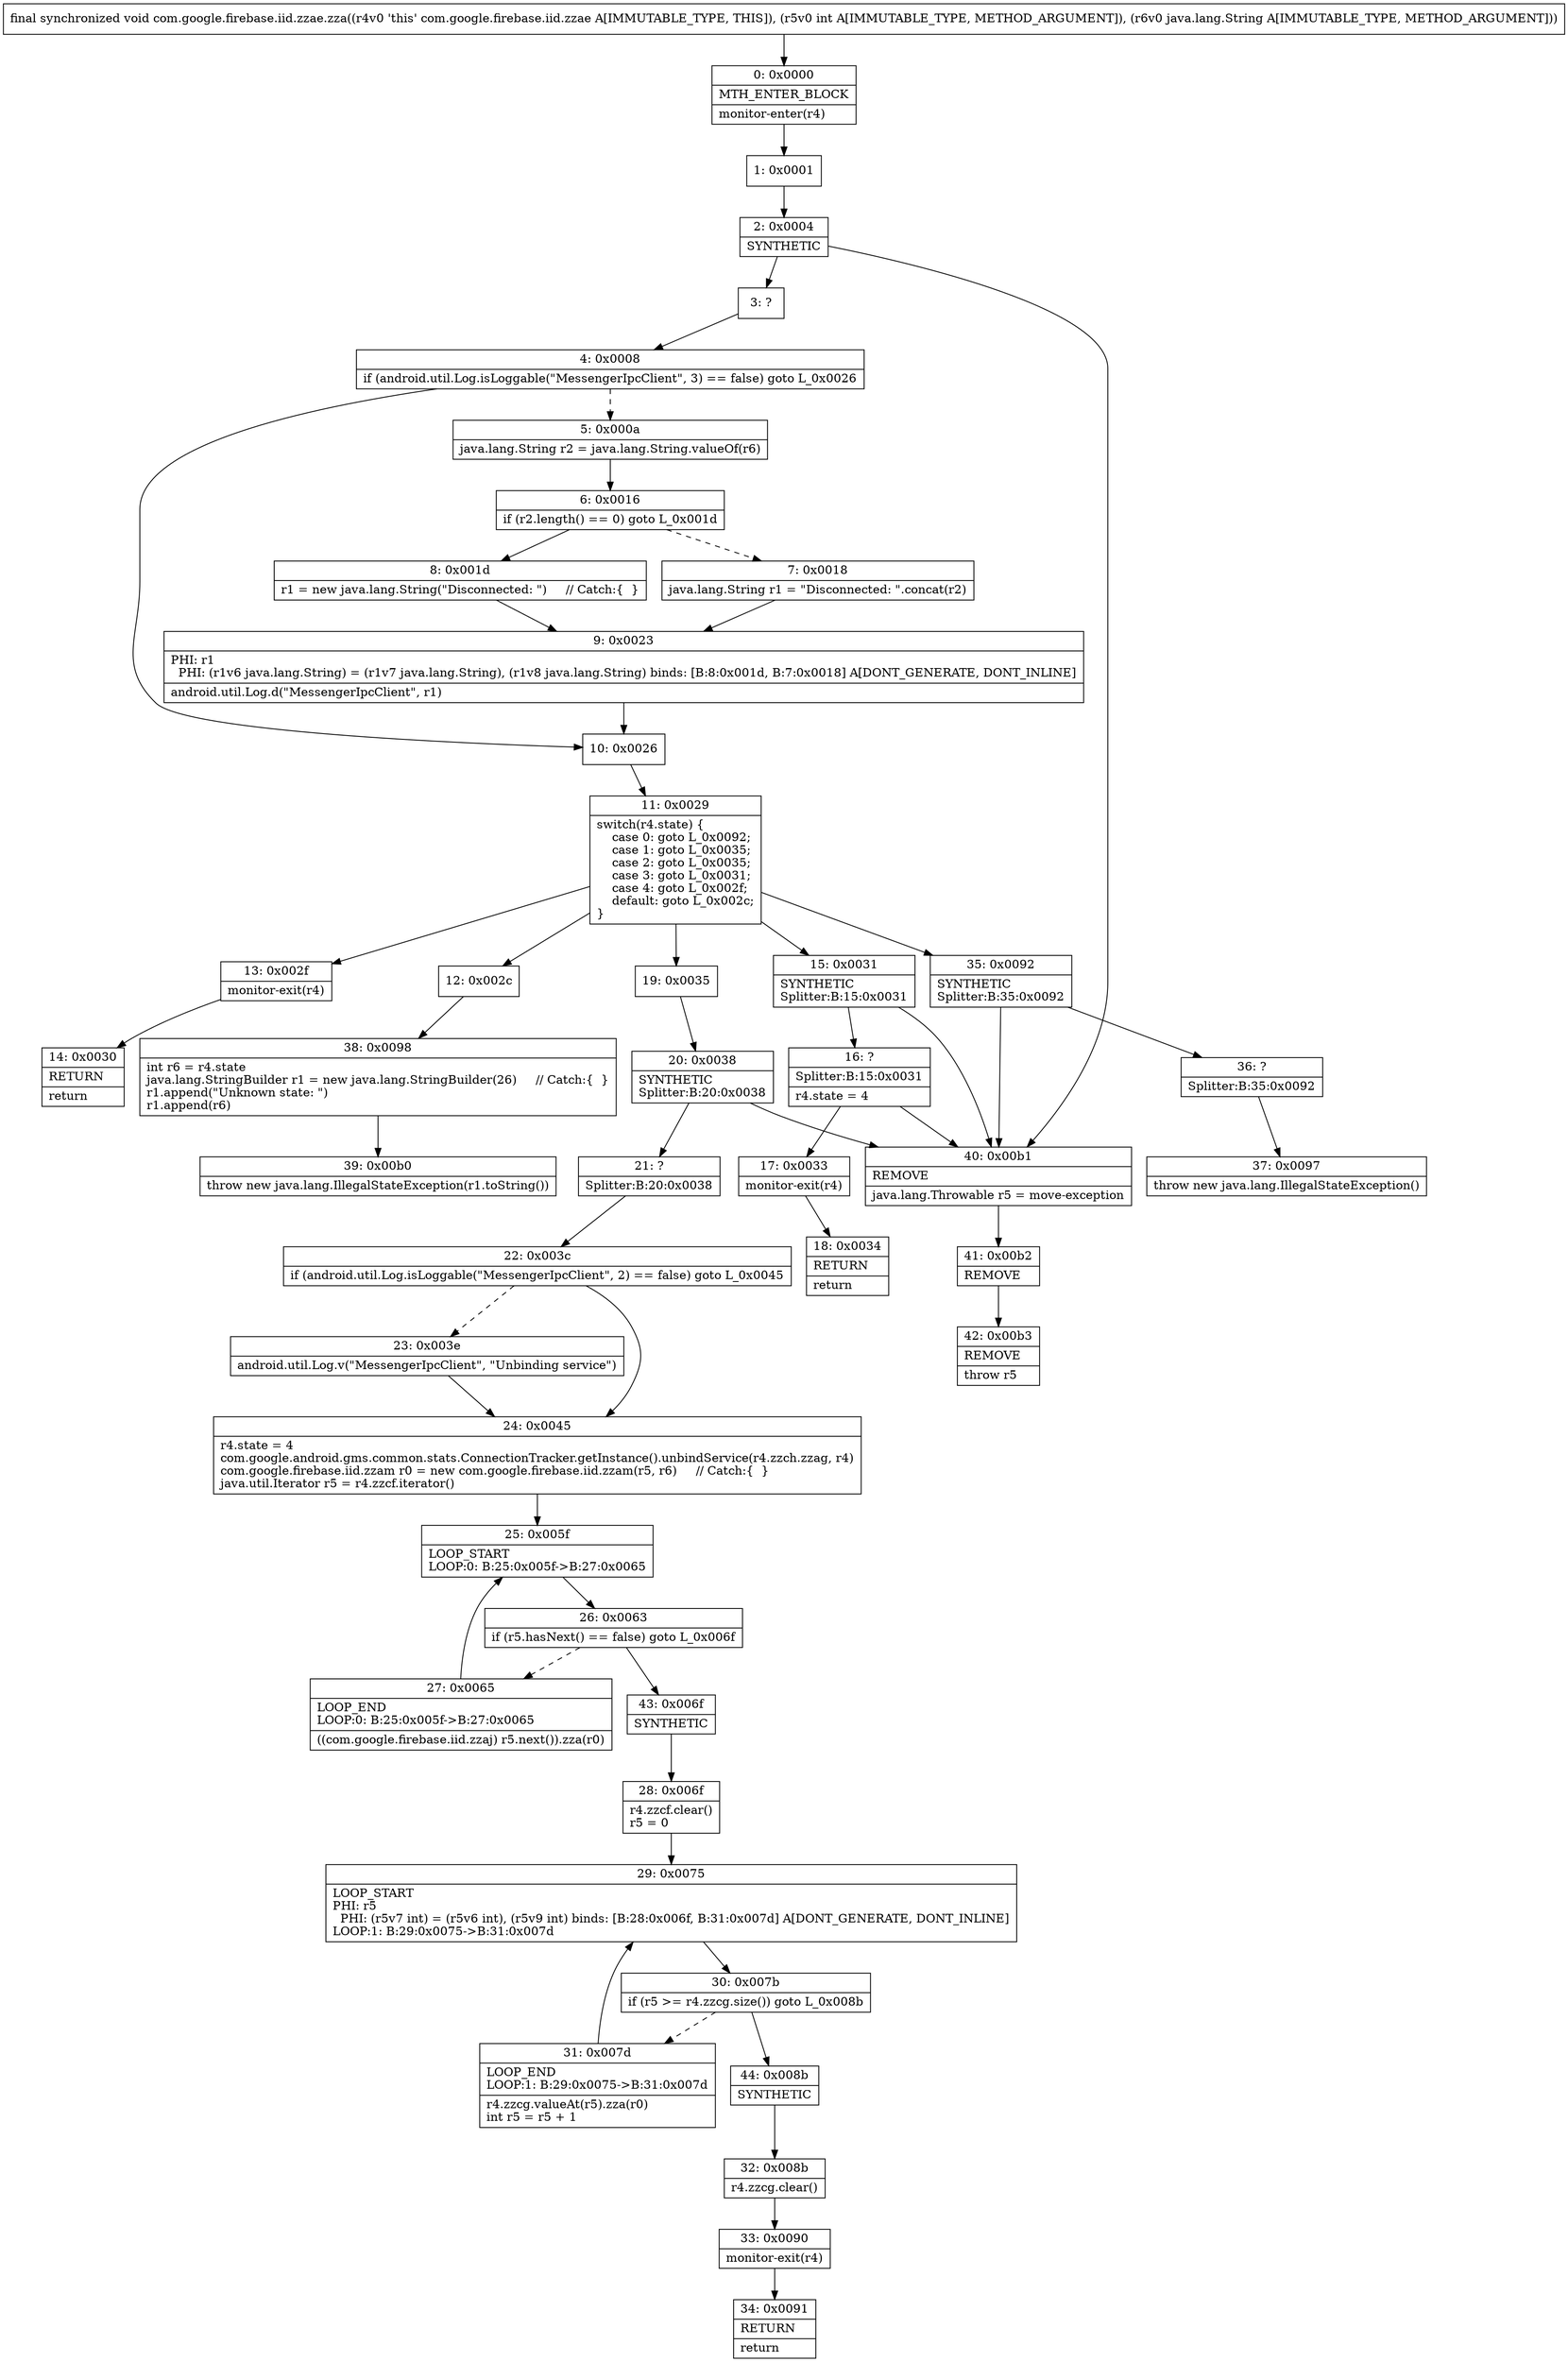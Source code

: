 digraph "CFG forcom.google.firebase.iid.zzae.zza(ILjava\/lang\/String;)V" {
Node_0 [shape=record,label="{0\:\ 0x0000|MTH_ENTER_BLOCK\l|monitor\-enter(r4)\l}"];
Node_1 [shape=record,label="{1\:\ 0x0001}"];
Node_2 [shape=record,label="{2\:\ 0x0004|SYNTHETIC\l}"];
Node_3 [shape=record,label="{3\:\ ?}"];
Node_4 [shape=record,label="{4\:\ 0x0008|if (android.util.Log.isLoggable(\"MessengerIpcClient\", 3) == false) goto L_0x0026\l}"];
Node_5 [shape=record,label="{5\:\ 0x000a|java.lang.String r2 = java.lang.String.valueOf(r6)\l}"];
Node_6 [shape=record,label="{6\:\ 0x0016|if (r2.length() == 0) goto L_0x001d\l}"];
Node_7 [shape=record,label="{7\:\ 0x0018|java.lang.String r1 = \"Disconnected: \".concat(r2)\l}"];
Node_8 [shape=record,label="{8\:\ 0x001d|r1 = new java.lang.String(\"Disconnected: \")     \/\/ Catch:\{  \}\l}"];
Node_9 [shape=record,label="{9\:\ 0x0023|PHI: r1 \l  PHI: (r1v6 java.lang.String) = (r1v7 java.lang.String), (r1v8 java.lang.String) binds: [B:8:0x001d, B:7:0x0018] A[DONT_GENERATE, DONT_INLINE]\l|android.util.Log.d(\"MessengerIpcClient\", r1)\l}"];
Node_10 [shape=record,label="{10\:\ 0x0026}"];
Node_11 [shape=record,label="{11\:\ 0x0029|switch(r4.state) \{\l    case 0: goto L_0x0092;\l    case 1: goto L_0x0035;\l    case 2: goto L_0x0035;\l    case 3: goto L_0x0031;\l    case 4: goto L_0x002f;\l    default: goto L_0x002c;\l\}\l}"];
Node_12 [shape=record,label="{12\:\ 0x002c}"];
Node_13 [shape=record,label="{13\:\ 0x002f|monitor\-exit(r4)\l}"];
Node_14 [shape=record,label="{14\:\ 0x0030|RETURN\l|return\l}"];
Node_15 [shape=record,label="{15\:\ 0x0031|SYNTHETIC\lSplitter:B:15:0x0031\l}"];
Node_16 [shape=record,label="{16\:\ ?|Splitter:B:15:0x0031\l|r4.state = 4\l}"];
Node_17 [shape=record,label="{17\:\ 0x0033|monitor\-exit(r4)\l}"];
Node_18 [shape=record,label="{18\:\ 0x0034|RETURN\l|return\l}"];
Node_19 [shape=record,label="{19\:\ 0x0035}"];
Node_20 [shape=record,label="{20\:\ 0x0038|SYNTHETIC\lSplitter:B:20:0x0038\l}"];
Node_21 [shape=record,label="{21\:\ ?|Splitter:B:20:0x0038\l}"];
Node_22 [shape=record,label="{22\:\ 0x003c|if (android.util.Log.isLoggable(\"MessengerIpcClient\", 2) == false) goto L_0x0045\l}"];
Node_23 [shape=record,label="{23\:\ 0x003e|android.util.Log.v(\"MessengerIpcClient\", \"Unbinding service\")\l}"];
Node_24 [shape=record,label="{24\:\ 0x0045|r4.state = 4\lcom.google.android.gms.common.stats.ConnectionTracker.getInstance().unbindService(r4.zzch.zzag, r4)\lcom.google.firebase.iid.zzam r0 = new com.google.firebase.iid.zzam(r5, r6)     \/\/ Catch:\{  \}\ljava.util.Iterator r5 = r4.zzcf.iterator()\l}"];
Node_25 [shape=record,label="{25\:\ 0x005f|LOOP_START\lLOOP:0: B:25:0x005f\-\>B:27:0x0065\l}"];
Node_26 [shape=record,label="{26\:\ 0x0063|if (r5.hasNext() == false) goto L_0x006f\l}"];
Node_27 [shape=record,label="{27\:\ 0x0065|LOOP_END\lLOOP:0: B:25:0x005f\-\>B:27:0x0065\l|((com.google.firebase.iid.zzaj) r5.next()).zza(r0)\l}"];
Node_28 [shape=record,label="{28\:\ 0x006f|r4.zzcf.clear()\lr5 = 0\l}"];
Node_29 [shape=record,label="{29\:\ 0x0075|LOOP_START\lPHI: r5 \l  PHI: (r5v7 int) = (r5v6 int), (r5v9 int) binds: [B:28:0x006f, B:31:0x007d] A[DONT_GENERATE, DONT_INLINE]\lLOOP:1: B:29:0x0075\-\>B:31:0x007d\l}"];
Node_30 [shape=record,label="{30\:\ 0x007b|if (r5 \>= r4.zzcg.size()) goto L_0x008b\l}"];
Node_31 [shape=record,label="{31\:\ 0x007d|LOOP_END\lLOOP:1: B:29:0x0075\-\>B:31:0x007d\l|r4.zzcg.valueAt(r5).zza(r0)\lint r5 = r5 + 1\l}"];
Node_32 [shape=record,label="{32\:\ 0x008b|r4.zzcg.clear()\l}"];
Node_33 [shape=record,label="{33\:\ 0x0090|monitor\-exit(r4)\l}"];
Node_34 [shape=record,label="{34\:\ 0x0091|RETURN\l|return\l}"];
Node_35 [shape=record,label="{35\:\ 0x0092|SYNTHETIC\lSplitter:B:35:0x0092\l}"];
Node_36 [shape=record,label="{36\:\ ?|Splitter:B:35:0x0092\l}"];
Node_37 [shape=record,label="{37\:\ 0x0097|throw new java.lang.IllegalStateException()\l}"];
Node_38 [shape=record,label="{38\:\ 0x0098|int r6 = r4.state\ljava.lang.StringBuilder r1 = new java.lang.StringBuilder(26)     \/\/ Catch:\{  \}\lr1.append(\"Unknown state: \")\lr1.append(r6)\l}"];
Node_39 [shape=record,label="{39\:\ 0x00b0|throw new java.lang.IllegalStateException(r1.toString())\l}"];
Node_40 [shape=record,label="{40\:\ 0x00b1|REMOVE\l|java.lang.Throwable r5 = move\-exception\l}"];
Node_41 [shape=record,label="{41\:\ 0x00b2|REMOVE\l}"];
Node_42 [shape=record,label="{42\:\ 0x00b3|REMOVE\l|throw r5\l}"];
Node_43 [shape=record,label="{43\:\ 0x006f|SYNTHETIC\l}"];
Node_44 [shape=record,label="{44\:\ 0x008b|SYNTHETIC\l}"];
MethodNode[shape=record,label="{final synchronized void com.google.firebase.iid.zzae.zza((r4v0 'this' com.google.firebase.iid.zzae A[IMMUTABLE_TYPE, THIS]), (r5v0 int A[IMMUTABLE_TYPE, METHOD_ARGUMENT]), (r6v0 java.lang.String A[IMMUTABLE_TYPE, METHOD_ARGUMENT])) }"];
MethodNode -> Node_0;
Node_0 -> Node_1;
Node_1 -> Node_2;
Node_2 -> Node_3;
Node_2 -> Node_40;
Node_3 -> Node_4;
Node_4 -> Node_5[style=dashed];
Node_4 -> Node_10;
Node_5 -> Node_6;
Node_6 -> Node_7[style=dashed];
Node_6 -> Node_8;
Node_7 -> Node_9;
Node_8 -> Node_9;
Node_9 -> Node_10;
Node_10 -> Node_11;
Node_11 -> Node_12;
Node_11 -> Node_13;
Node_11 -> Node_15;
Node_11 -> Node_19;
Node_11 -> Node_35;
Node_12 -> Node_38;
Node_13 -> Node_14;
Node_15 -> Node_16;
Node_15 -> Node_40;
Node_16 -> Node_17;
Node_16 -> Node_40;
Node_17 -> Node_18;
Node_19 -> Node_20;
Node_20 -> Node_21;
Node_20 -> Node_40;
Node_21 -> Node_22;
Node_22 -> Node_23[style=dashed];
Node_22 -> Node_24;
Node_23 -> Node_24;
Node_24 -> Node_25;
Node_25 -> Node_26;
Node_26 -> Node_27[style=dashed];
Node_26 -> Node_43;
Node_27 -> Node_25;
Node_28 -> Node_29;
Node_29 -> Node_30;
Node_30 -> Node_31[style=dashed];
Node_30 -> Node_44;
Node_31 -> Node_29;
Node_32 -> Node_33;
Node_33 -> Node_34;
Node_35 -> Node_36;
Node_35 -> Node_40;
Node_36 -> Node_37;
Node_38 -> Node_39;
Node_40 -> Node_41;
Node_41 -> Node_42;
Node_43 -> Node_28;
Node_44 -> Node_32;
}

